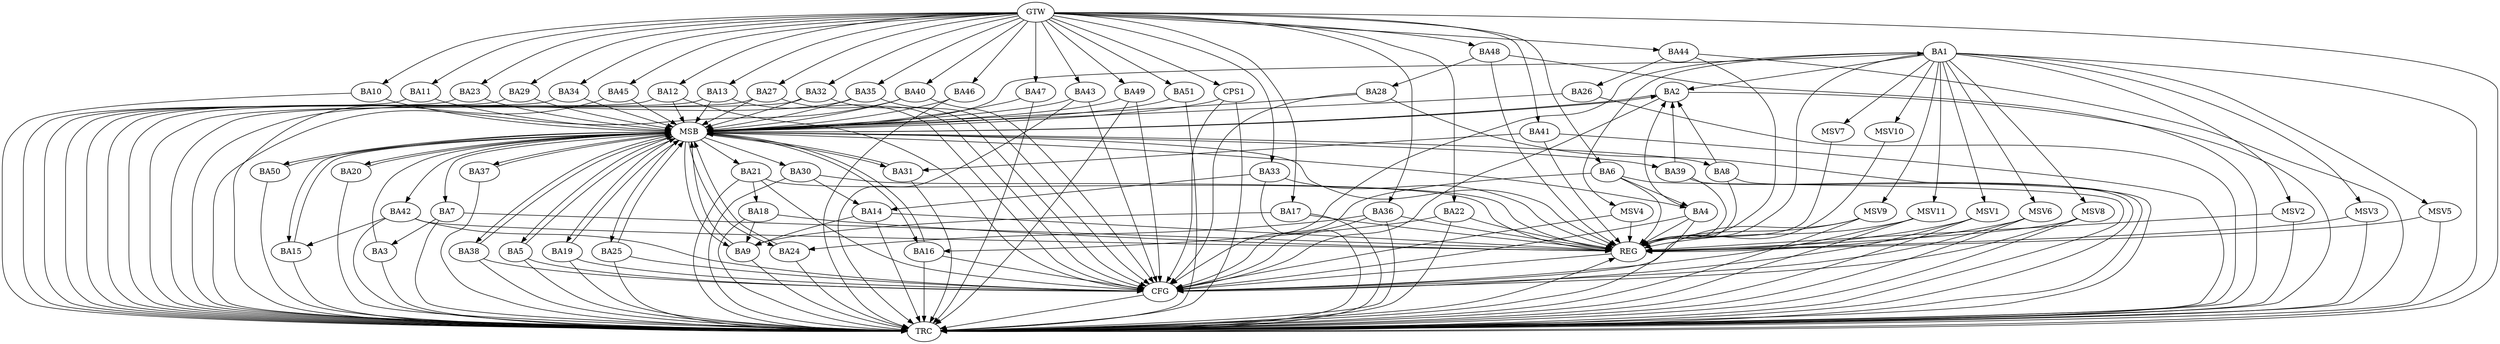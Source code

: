 strict digraph G {
  BA1 [ label="BA1" ];
  BA2 [ label="BA2" ];
  BA3 [ label="BA3" ];
  BA4 [ label="BA4" ];
  BA5 [ label="BA5" ];
  BA6 [ label="BA6" ];
  BA7 [ label="BA7" ];
  BA8 [ label="BA8" ];
  BA9 [ label="BA9" ];
  BA10 [ label="BA10" ];
  BA11 [ label="BA11" ];
  BA12 [ label="BA12" ];
  BA13 [ label="BA13" ];
  BA14 [ label="BA14" ];
  BA15 [ label="BA15" ];
  BA16 [ label="BA16" ];
  BA17 [ label="BA17" ];
  BA18 [ label="BA18" ];
  BA19 [ label="BA19" ];
  BA20 [ label="BA20" ];
  BA21 [ label="BA21" ];
  BA22 [ label="BA22" ];
  BA23 [ label="BA23" ];
  BA24 [ label="BA24" ];
  BA25 [ label="BA25" ];
  BA26 [ label="BA26" ];
  BA27 [ label="BA27" ];
  BA28 [ label="BA28" ];
  BA29 [ label="BA29" ];
  BA30 [ label="BA30" ];
  BA31 [ label="BA31" ];
  BA32 [ label="BA32" ];
  BA33 [ label="BA33" ];
  BA34 [ label="BA34" ];
  BA35 [ label="BA35" ];
  BA36 [ label="BA36" ];
  BA37 [ label="BA37" ];
  BA38 [ label="BA38" ];
  BA39 [ label="BA39" ];
  BA40 [ label="BA40" ];
  BA41 [ label="BA41" ];
  BA42 [ label="BA42" ];
  BA43 [ label="BA43" ];
  BA44 [ label="BA44" ];
  BA45 [ label="BA45" ];
  BA46 [ label="BA46" ];
  BA47 [ label="BA47" ];
  BA48 [ label="BA48" ];
  BA49 [ label="BA49" ];
  BA50 [ label="BA50" ];
  BA51 [ label="BA51" ];
  CPS1 [ label="CPS1" ];
  GTW [ label="GTW" ];
  REG [ label="REG" ];
  MSB [ label="MSB" ];
  CFG [ label="CFG" ];
  TRC [ label="TRC" ];
  MSV1 [ label="MSV1" ];
  MSV2 [ label="MSV2" ];
  MSV3 [ label="MSV3" ];
  MSV4 [ label="MSV4" ];
  MSV5 [ label="MSV5" ];
  MSV6 [ label="MSV6" ];
  MSV7 [ label="MSV7" ];
  MSV8 [ label="MSV8" ];
  MSV9 [ label="MSV9" ];
  MSV10 [ label="MSV10" ];
  MSV11 [ label="MSV11" ];
  BA1 -> BA2;
  BA4 -> BA2;
  BA6 -> BA4;
  BA7 -> BA3;
  BA8 -> BA2;
  BA14 -> BA9;
  BA17 -> BA9;
  BA18 -> BA9;
  BA21 -> BA18;
  BA22 -> BA16;
  BA30 -> BA14;
  BA33 -> BA14;
  BA36 -> BA24;
  BA39 -> BA2;
  BA41 -> BA31;
  BA42 -> BA15;
  BA44 -> BA26;
  BA48 -> BA28;
  GTW -> BA6;
  GTW -> BA10;
  GTW -> BA11;
  GTW -> BA12;
  GTW -> BA13;
  GTW -> BA17;
  GTW -> BA22;
  GTW -> BA23;
  GTW -> BA27;
  GTW -> BA29;
  GTW -> BA32;
  GTW -> BA33;
  GTW -> BA34;
  GTW -> BA35;
  GTW -> BA36;
  GTW -> BA40;
  GTW -> BA41;
  GTW -> BA43;
  GTW -> BA44;
  GTW -> BA45;
  GTW -> BA46;
  GTW -> BA47;
  GTW -> BA48;
  GTW -> BA49;
  GTW -> BA51;
  GTW -> CPS1;
  BA1 -> REG;
  BA4 -> REG;
  BA6 -> REG;
  BA7 -> REG;
  BA8 -> REG;
  BA14 -> REG;
  BA17 -> REG;
  BA18 -> REG;
  BA21 -> REG;
  BA22 -> REG;
  BA30 -> REG;
  BA33 -> REG;
  BA36 -> REG;
  BA39 -> REG;
  BA41 -> REG;
  BA42 -> REG;
  BA44 -> REG;
  BA48 -> REG;
  BA2 -> MSB;
  MSB -> BA1;
  MSB -> REG;
  BA3 -> MSB;
  MSB -> BA2;
  BA5 -> MSB;
  MSB -> BA4;
  BA9 -> MSB;
  BA10 -> MSB;
  MSB -> BA9;
  BA11 -> MSB;
  BA12 -> MSB;
  MSB -> BA7;
  BA13 -> MSB;
  BA15 -> MSB;
  BA16 -> MSB;
  BA19 -> MSB;
  BA20 -> MSB;
  BA23 -> MSB;
  BA24 -> MSB;
  MSB -> BA16;
  BA25 -> MSB;
  BA26 -> MSB;
  BA27 -> MSB;
  BA28 -> MSB;
  BA29 -> MSB;
  MSB -> BA25;
  BA31 -> MSB;
  BA32 -> MSB;
  BA34 -> MSB;
  MSB -> BA30;
  BA35 -> MSB;
  MSB -> BA5;
  BA37 -> MSB;
  MSB -> BA20;
  BA38 -> MSB;
  MSB -> BA37;
  BA40 -> MSB;
  BA43 -> MSB;
  BA45 -> MSB;
  BA46 -> MSB;
  MSB -> BA39;
  BA47 -> MSB;
  MSB -> BA31;
  BA49 -> MSB;
  BA50 -> MSB;
  BA51 -> MSB;
  MSB -> BA24;
  CPS1 -> MSB;
  MSB -> BA38;
  MSB -> BA15;
  MSB -> BA8;
  MSB -> BA19;
  MSB -> BA50;
  MSB -> BA42;
  MSB -> BA21;
  BA12 -> CFG;
  BA28 -> CFG;
  BA43 -> CFG;
  BA25 -> CFG;
  BA4 -> CFG;
  BA36 -> CFG;
  BA42 -> CFG;
  BA2 -> CFG;
  BA35 -> CFG;
  BA40 -> CFG;
  BA6 -> CFG;
  BA21 -> CFG;
  BA16 -> CFG;
  BA19 -> CFG;
  BA5 -> CFG;
  CPS1 -> CFG;
  BA32 -> CFG;
  BA38 -> CFG;
  BA27 -> CFG;
  BA49 -> CFG;
  BA1 -> CFG;
  BA13 -> CFG;
  REG -> CFG;
  BA1 -> TRC;
  BA2 -> TRC;
  BA3 -> TRC;
  BA4 -> TRC;
  BA5 -> TRC;
  BA6 -> TRC;
  BA7 -> TRC;
  BA8 -> TRC;
  BA9 -> TRC;
  BA10 -> TRC;
  BA11 -> TRC;
  BA12 -> TRC;
  BA13 -> TRC;
  BA14 -> TRC;
  BA15 -> TRC;
  BA16 -> TRC;
  BA17 -> TRC;
  BA18 -> TRC;
  BA19 -> TRC;
  BA20 -> TRC;
  BA21 -> TRC;
  BA22 -> TRC;
  BA23 -> TRC;
  BA24 -> TRC;
  BA25 -> TRC;
  BA26 -> TRC;
  BA27 -> TRC;
  BA28 -> TRC;
  BA29 -> TRC;
  BA30 -> TRC;
  BA31 -> TRC;
  BA32 -> TRC;
  BA33 -> TRC;
  BA34 -> TRC;
  BA35 -> TRC;
  BA36 -> TRC;
  BA37 -> TRC;
  BA38 -> TRC;
  BA39 -> TRC;
  BA40 -> TRC;
  BA41 -> TRC;
  BA42 -> TRC;
  BA43 -> TRC;
  BA44 -> TRC;
  BA45 -> TRC;
  BA46 -> TRC;
  BA47 -> TRC;
  BA48 -> TRC;
  BA49 -> TRC;
  BA50 -> TRC;
  BA51 -> TRC;
  CPS1 -> TRC;
  GTW -> TRC;
  CFG -> TRC;
  TRC -> REG;
  BA1 -> MSV1;
  BA1 -> MSV2;
  MSV1 -> REG;
  MSV1 -> TRC;
  MSV1 -> CFG;
  MSV2 -> REG;
  MSV2 -> TRC;
  BA1 -> MSV3;
  MSV3 -> REG;
  MSV3 -> TRC;
  BA1 -> MSV4;
  BA1 -> MSV5;
  MSV4 -> REG;
  MSV4 -> CFG;
  MSV5 -> REG;
  MSV5 -> TRC;
  BA1 -> MSV6;
  MSV6 -> REG;
  MSV6 -> TRC;
  MSV6 -> CFG;
  BA1 -> MSV7;
  MSV7 -> REG;
  BA1 -> MSV8;
  MSV8 -> REG;
  MSV8 -> TRC;
  MSV8 -> CFG;
  BA1 -> MSV9;
  MSV9 -> REG;
  MSV9 -> TRC;
  MSV9 -> CFG;
  BA1 -> MSV10;
  BA1 -> MSV11;
  MSV10 -> REG;
  MSV11 -> REG;
  MSV11 -> TRC;
  MSV11 -> CFG;
}
